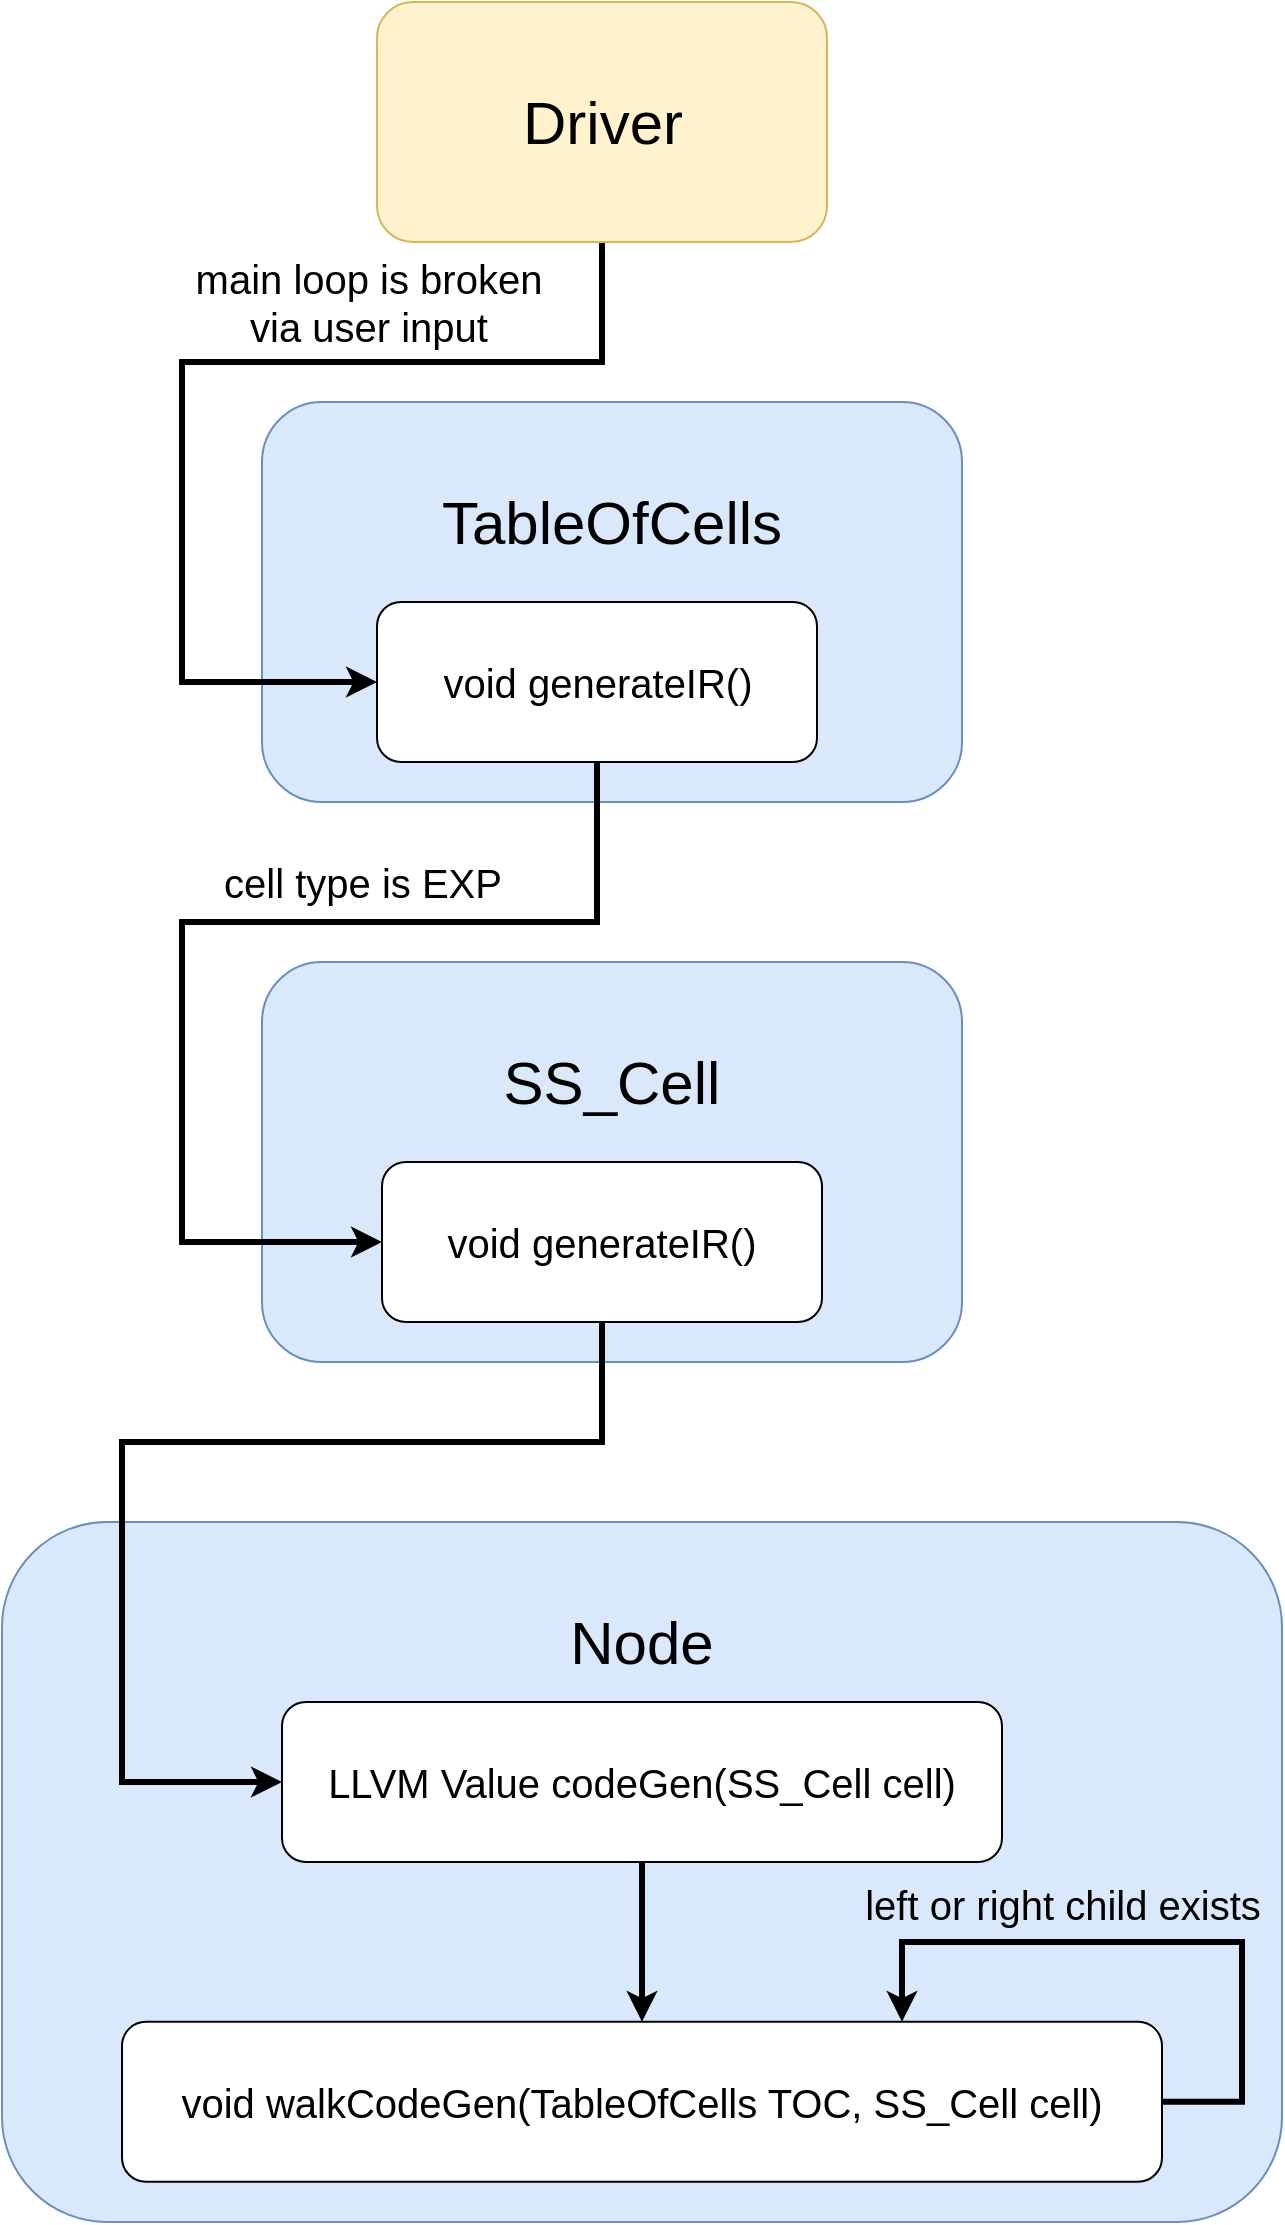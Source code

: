 <mxfile version="17.1.4" type="github">
  <diagram name="Page-1" id="edf60f1a-56cd-e834-aa8a-f176f3a09ee4">
    <mxGraphModel dx="1351" dy="1986" grid="1" gridSize="10" guides="1" tooltips="1" connect="1" arrows="1" fold="1" page="1" pageScale="1" pageWidth="850" pageHeight="1100" background="none" math="0" shadow="0">
      <root>
        <mxCell id="0" />
        <mxCell id="1" parent="0" />
        <mxCell id="CXCcsQgGAHsBrNtVgMis-3" value="&lt;br&gt;SS_Cell" style="rounded=1;whiteSpace=wrap;html=1;fillColor=#dae8fc;strokeColor=#6c8ebf;align=center;verticalAlign=top;fontSize=30;" parent="1" vertex="1">
          <mxGeometry x="190" y="240" width="350" height="200" as="geometry" />
        </mxCell>
        <mxCell id="CXCcsQgGAHsBrNtVgMis-2" value="&lt;br&gt;TableOfCells" style="rounded=1;whiteSpace=wrap;html=1;fillColor=#dae8fc;strokeColor=#6c8ebf;align=center;verticalAlign=top;fontSize=30;" parent="1" vertex="1">
          <mxGeometry x="190" y="-40" width="350" height="200" as="geometry" />
        </mxCell>
        <mxCell id="CXCcsQgGAHsBrNtVgMis-1" value="&lt;br&gt;Node" style="rounded=1;whiteSpace=wrap;html=1;fillColor=#dae8fc;strokeColor=#6c8ebf;align=center;verticalAlign=top;fontSize=30;" parent="1" vertex="1">
          <mxGeometry x="60" y="520" width="640" height="350" as="geometry" />
        </mxCell>
        <mxCell id="TTlPJ-I1SFsq0LwxmCUP-3" style="edgeStyle=orthogonalEdgeStyle;rounded=0;orthogonalLoop=1;jettySize=auto;html=1;exitX=0.5;exitY=1;exitDx=0;exitDy=0;entryX=0.5;entryY=0;entryDx=0;entryDy=0;strokeWidth=3;" parent="1" source="TTlPJ-I1SFsq0LwxmCUP-1" target="TTlPJ-I1SFsq0LwxmCUP-2" edge="1">
          <mxGeometry relative="1" as="geometry">
            <Array as="points">
              <mxPoint x="380" y="750" />
              <mxPoint x="380" y="750" />
            </Array>
          </mxGeometry>
        </mxCell>
        <mxCell id="TTlPJ-I1SFsq0LwxmCUP-1" value="&lt;font style=&quot;font-size: 20px&quot;&gt;LLVM Value codeGen(SS_Cell cell)&lt;/font&gt;" style="rounded=1;whiteSpace=wrap;html=1;" parent="1" vertex="1">
          <mxGeometry x="200" y="610" width="360" height="80" as="geometry" />
        </mxCell>
        <mxCell id="TTlPJ-I1SFsq0LwxmCUP-2" value="&lt;font style=&quot;font-size: 20px&quot;&gt;void walkCodeGen(TableOfCells TOC, SS_Cell cell)&lt;/font&gt;" style="rounded=1;whiteSpace=wrap;html=1;" parent="1" vertex="1">
          <mxGeometry x="120" y="769.93" width="520" height="80" as="geometry" />
        </mxCell>
        <mxCell id="TTlPJ-I1SFsq0LwxmCUP-7" style="edgeStyle=orthogonalEdgeStyle;rounded=0;orthogonalLoop=1;jettySize=auto;html=1;exitX=0.5;exitY=1;exitDx=0;exitDy=0;entryX=0;entryY=0.5;entryDx=0;entryDy=0;strokeWidth=3;" parent="1" source="TTlPJ-I1SFsq0LwxmCUP-4" target="TTlPJ-I1SFsq0LwxmCUP-1" edge="1">
          <mxGeometry relative="1" as="geometry">
            <Array as="points">
              <mxPoint x="360" y="480" />
              <mxPoint x="120" y="480" />
              <mxPoint x="120" y="650" />
            </Array>
          </mxGeometry>
        </mxCell>
        <mxCell id="N73g1ff-HFwDCHpPMYkV-2" value="cell type is EXP" style="edgeLabel;html=1;align=center;verticalAlign=middle;resizable=0;points=[];fontSize=20;" vertex="1" connectable="0" parent="TTlPJ-I1SFsq0LwxmCUP-7">
          <mxGeometry x="-0.214" y="1" relative="1" as="geometry">
            <mxPoint x="36" y="-281" as="offset" />
          </mxGeometry>
        </mxCell>
        <mxCell id="TTlPJ-I1SFsq0LwxmCUP-4" value="&lt;font style=&quot;font-size: 20px&quot;&gt;void generateIR()&lt;/font&gt;" style="rounded=1;whiteSpace=wrap;html=1;" parent="1" vertex="1">
          <mxGeometry x="250" y="340" width="220" height="80" as="geometry" />
        </mxCell>
        <mxCell id="CXCcsQgGAHsBrNtVgMis-5" style="edgeStyle=orthogonalEdgeStyle;rounded=0;orthogonalLoop=1;jettySize=auto;html=1;exitX=0.5;exitY=1;exitDx=0;exitDy=0;entryX=0;entryY=0.5;entryDx=0;entryDy=0;fontSize=20;strokeWidth=3;" parent="1" source="TTlPJ-I1SFsq0LwxmCUP-5" target="TTlPJ-I1SFsq0LwxmCUP-4" edge="1">
          <mxGeometry relative="1" as="geometry">
            <Array as="points">
              <mxPoint x="357" y="220" />
              <mxPoint x="150" y="220" />
              <mxPoint x="150" y="380" />
            </Array>
          </mxGeometry>
        </mxCell>
        <mxCell id="TTlPJ-I1SFsq0LwxmCUP-5" value="&lt;font style=&quot;font-size: 20px&quot;&gt;void generateIR()&lt;/font&gt;" style="rounded=1;whiteSpace=wrap;html=1;" parent="1" vertex="1">
          <mxGeometry x="247.5" y="60" width="220" height="80" as="geometry" />
        </mxCell>
        <mxCell id="CXCcsQgGAHsBrNtVgMis-6" style="edgeStyle=orthogonalEdgeStyle;rounded=0;orthogonalLoop=1;jettySize=auto;html=1;exitX=1;exitY=0.5;exitDx=0;exitDy=0;entryX=0.75;entryY=0;entryDx=0;entryDy=0;fontSize=21;strokeWidth=3;" parent="1" source="TTlPJ-I1SFsq0LwxmCUP-2" target="TTlPJ-I1SFsq0LwxmCUP-2" edge="1">
          <mxGeometry relative="1" as="geometry">
            <Array as="points">
              <mxPoint x="680" y="810" />
              <mxPoint x="680" y="730" />
              <mxPoint x="510" y="730" />
            </Array>
          </mxGeometry>
        </mxCell>
        <mxCell id="N73g1ff-HFwDCHpPMYkV-1" value="&lt;font style=&quot;font-size: 20px;&quot;&gt;left or right child exists&lt;/font&gt;" style="edgeLabel;html=1;align=center;verticalAlign=middle;resizable=0;points=[];labelBackgroundColor=none;fontSize=20;" vertex="1" connectable="0" parent="CXCcsQgGAHsBrNtVgMis-6">
          <mxGeometry x="-0.5" y="-1" relative="1" as="geometry">
            <mxPoint x="-91" y="-57" as="offset" />
          </mxGeometry>
        </mxCell>
        <mxCell id="CXCcsQgGAHsBrNtVgMis-9" style="edgeStyle=orthogonalEdgeStyle;rounded=0;orthogonalLoop=1;jettySize=auto;html=1;exitX=0.5;exitY=1;exitDx=0;exitDy=0;entryX=0;entryY=0.5;entryDx=0;entryDy=0;fontSize=21;strokeWidth=3;" parent="1" source="CXCcsQgGAHsBrNtVgMis-7" target="TTlPJ-I1SFsq0LwxmCUP-5" edge="1">
          <mxGeometry relative="1" as="geometry">
            <Array as="points">
              <mxPoint x="360" y="-60" />
              <mxPoint x="150" y="-60" />
              <mxPoint x="150" y="100" />
            </Array>
          </mxGeometry>
        </mxCell>
        <mxCell id="N73g1ff-HFwDCHpPMYkV-4" value="main loop is broken&lt;br&gt;via user input" style="edgeLabel;html=1;align=center;verticalAlign=middle;resizable=0;points=[];fontSize=20;" vertex="1" connectable="0" parent="CXCcsQgGAHsBrNtVgMis-9">
          <mxGeometry x="-0.345" y="-5" relative="1" as="geometry">
            <mxPoint x="-4" y="-25" as="offset" />
          </mxGeometry>
        </mxCell>
        <mxCell id="CXCcsQgGAHsBrNtVgMis-7" value="Driver" style="rounded=1;whiteSpace=wrap;html=1;fillColor=#fff2cc;strokeColor=#d6b656;align=center;verticalAlign=middle;fontSize=30;" parent="1" vertex="1">
          <mxGeometry x="247.5" y="-240" width="225" height="120" as="geometry" />
        </mxCell>
      </root>
    </mxGraphModel>
  </diagram>
</mxfile>
